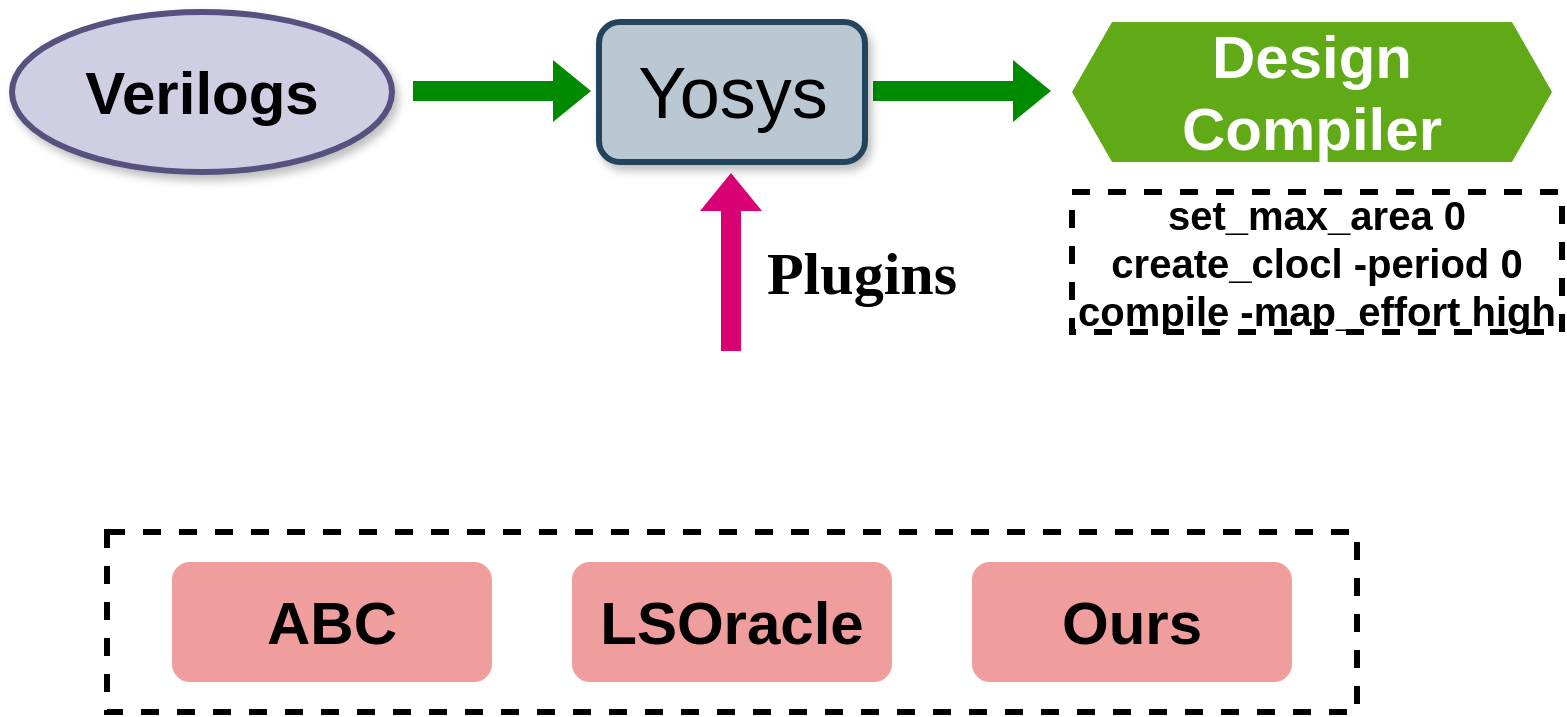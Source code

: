 <mxfile version="24.6.2" type="github">
  <diagram name="第 1 页" id="HAvIKgZ25yOHQbioZGKh">
    <mxGraphModel dx="1533" dy="974" grid="1" gridSize="10" guides="1" tooltips="1" connect="1" arrows="1" fold="1" page="1" pageScale="1" pageWidth="800" pageHeight="400" math="0" shadow="0">
      <root>
        <mxCell id="0" />
        <mxCell id="1" parent="0" />
        <mxCell id="fzru5klA7RKhJBc94vuA-1" value="&lt;font face=&quot;Helvetica&quot; size=&quot;1&quot; style=&quot;&quot;&gt;&lt;b style=&quot;font-size: 30px;&quot;&gt;Verilogs&lt;/b&gt;&lt;/font&gt;" style="ellipse;whiteSpace=wrap;html=1;fillColor=#d0cee2;strokeColor=#56517e;strokeWidth=3;shadow=1;" parent="1" vertex="1">
          <mxGeometry x="13" y="50" width="190" height="80" as="geometry" />
        </mxCell>
        <mxCell id="fzru5klA7RKhJBc94vuA-2" value="" style="shape=flexArrow;endArrow=classic;html=1;rounded=0;fillColor=#008a00;strokeColor=none;" parent="1" edge="1">
          <mxGeometry width="50" height="50" relative="1" as="geometry">
            <mxPoint x="213" y="89.5" as="sourcePoint" />
            <mxPoint x="303" y="89.5" as="targetPoint" />
          </mxGeometry>
        </mxCell>
        <mxCell id="fzru5klA7RKhJBc94vuA-3" value="" style="shape=flexArrow;endArrow=classic;html=1;rounded=0;fillColor=#008a00;strokeColor=none;" parent="1" edge="1">
          <mxGeometry width="50" height="50" relative="1" as="geometry">
            <mxPoint x="443" y="89.5" as="sourcePoint" />
            <mxPoint x="533" y="89.5" as="targetPoint" />
          </mxGeometry>
        </mxCell>
        <mxCell id="fzru5klA7RKhJBc94vuA-6" value="&lt;font face=&quot;Helvetica&quot; size=&quot;1&quot;&gt;&lt;b style=&quot;font-size: 30px;&quot;&gt;Design Compiler&lt;/b&gt;&lt;/font&gt;" style="shape=hexagon;perimeter=hexagonPerimeter2;whiteSpace=wrap;html=1;fixedSize=1;strokeColor=none;fillColor=#60a917;fontColor=#ffffff;" parent="1" vertex="1">
          <mxGeometry x="543" y="55" width="240" height="70" as="geometry" />
        </mxCell>
        <mxCell id="fzru5klA7RKhJBc94vuA-11" value="" style="rounded=0;whiteSpace=wrap;html=1;dashed=1;perimeterSpacing=3;strokeWidth=3;" parent="1" vertex="1">
          <mxGeometry x="60.5" y="310" width="625" height="90" as="geometry" />
        </mxCell>
        <mxCell id="fzru5klA7RKhJBc94vuA-8" value="&lt;font face=&quot;Helvetica&quot; style=&quot;font-size: 30px;&quot;&gt;&lt;b style=&quot;&quot;&gt;ABC&lt;/b&gt;&lt;/font&gt;" style="rounded=1;whiteSpace=wrap;html=1;fillColor=#f09d9d;strokeColor=none;" parent="1" vertex="1">
          <mxGeometry x="93" y="325" width="160" height="60" as="geometry" />
        </mxCell>
        <mxCell id="fzru5klA7RKhJBc94vuA-9" value="&lt;font face=&quot;Helvetica&quot; style=&quot;font-size: 30px;&quot;&gt;&lt;b style=&quot;&quot;&gt;LSOracle&lt;/b&gt;&lt;/font&gt;" style="rounded=1;whiteSpace=wrap;html=1;fillColor=#f09d9d;strokeColor=none;" parent="1" vertex="1">
          <mxGeometry x="293" y="325" width="160" height="60" as="geometry" />
        </mxCell>
        <mxCell id="fzru5klA7RKhJBc94vuA-10" value="&lt;font face=&quot;Helvetica&quot; style=&quot;font-size: 30px;&quot;&gt;&lt;b style=&quot;&quot;&gt;Ours&lt;/b&gt;&lt;/font&gt;" style="rounded=1;whiteSpace=wrap;html=1;fillColor=#f09d9d;strokeColor=none;" parent="1" vertex="1">
          <mxGeometry x="493" y="325" width="160" height="60" as="geometry" />
        </mxCell>
        <mxCell id="fzru5klA7RKhJBc94vuA-12" value="&lt;font face=&quot;Helvetica&quot; style=&quot;font-size: 20px;&quot;&gt;&lt;b style=&quot;&quot;&gt;set_max_area 0&lt;br&gt;create_clocl -period 0&lt;br&gt;compile -map_effort high&lt;/b&gt;&lt;/font&gt;" style="rounded=0;whiteSpace=wrap;html=1;dashed=1;perimeterSpacing=3;strokeWidth=3;" parent="1" vertex="1">
          <mxGeometry x="543" y="140" width="245" height="70" as="geometry" />
        </mxCell>
        <mxCell id="fzru5klA7RKhJBc94vuA-13" value="" style="shape=flexArrow;endArrow=classic;html=1;rounded=0;fillColor=#d80073;strokeColor=none;" parent="1" edge="1">
          <mxGeometry width="50" height="50" relative="1" as="geometry">
            <mxPoint x="372.5" y="220" as="sourcePoint" />
            <mxPoint x="372.5" y="130" as="targetPoint" />
          </mxGeometry>
        </mxCell>
        <mxCell id="fzru5klA7RKhJBc94vuA-14" value="&lt;font style=&quot;font-size: 30px;&quot; face=&quot;Times New Roman&quot;&gt;&lt;b&gt;Plugins&lt;/b&gt;&lt;/font&gt;" style="text;html=1;strokeColor=none;fillColor=none;align=center;verticalAlign=middle;whiteSpace=wrap;rounded=0;" parent="1" vertex="1">
          <mxGeometry x="383" y="160" width="110" height="40" as="geometry" />
        </mxCell>
        <mxCell id="-el-lTCZ7dYY3-WtjOfP-2" value="&lt;font style=&quot;font-size: 36px;&quot;&gt;Yosys&lt;/font&gt;" style="rounded=1;whiteSpace=wrap;html=1;fillColor=#bac8d3;strokeColor=#23445d;strokeWidth=3;shadow=1;" vertex="1" parent="1">
          <mxGeometry x="306.5" y="55" width="133" height="70" as="geometry" />
        </mxCell>
      </root>
    </mxGraphModel>
  </diagram>
</mxfile>
